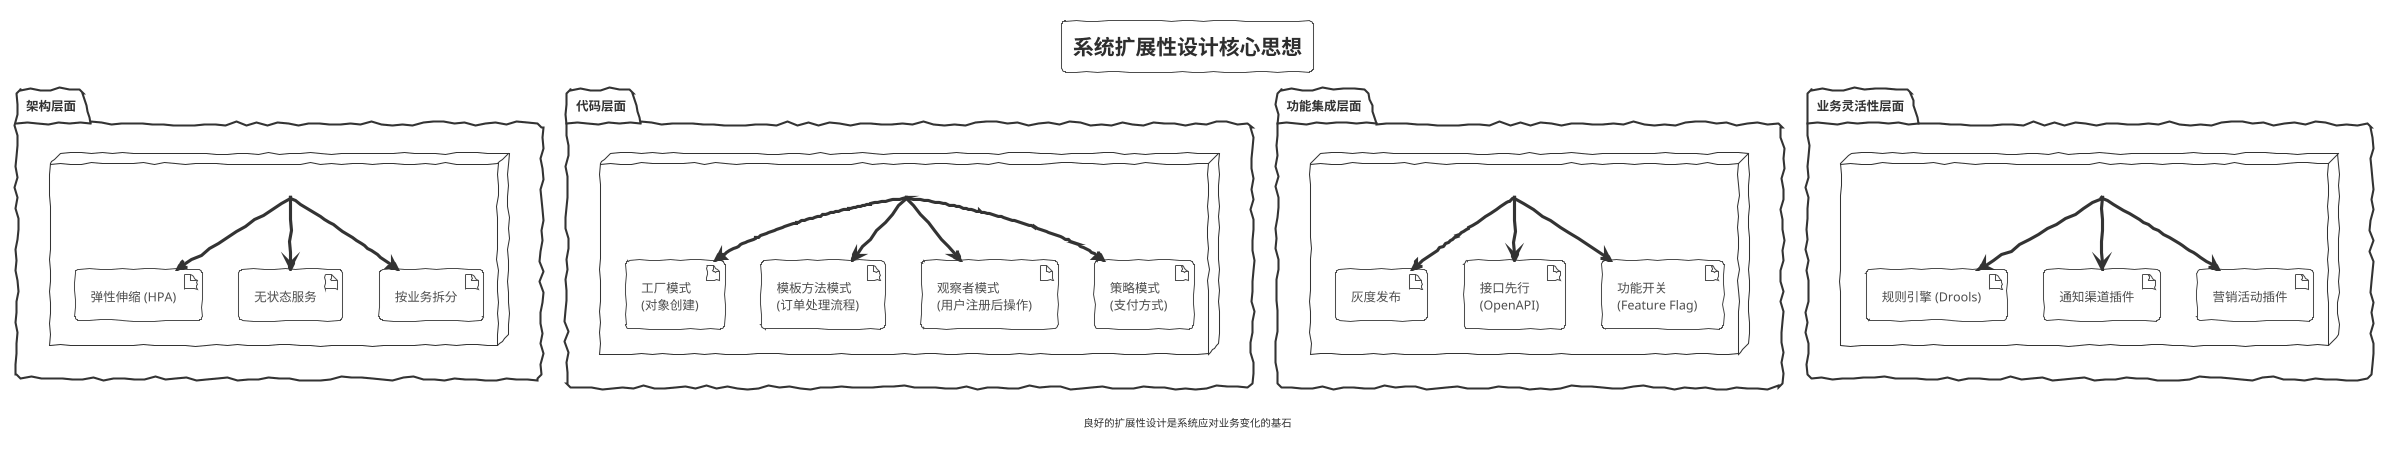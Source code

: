@startuml 扩展性设计

!theme sketchy-outline

title 系统扩展性设计核心思想

package "架构层面" {
  node "微服务架构" as MS {
    artifact "按业务拆分" as BizSplit
    artifact "无状态服务" as Stateless
    artifact "弹性伸缩 (HPA)" as HPA
  }
}

package "代码层面" {
  node "设计模式" as Patterns {
    artifact "策略模式\n(支付方式)" as Strategy
    artifact "观察者模式\n(用户注册后操作)" as Observer
    artifact "模板方法模式\n(订单处理流程)" as Template
    artifact "工厂模式\n(对象创建)" as Factory
  }
}

package "功能集成层面" {
    node "新功能" as NewFeature {
        artifact "功能开关\n(Feature Flag)" as FeatureFlag
        artifact "接口先行\n(OpenAPI)" as ApiFirst
        artifact "灰度发布" as Canary
    }
}

package "业务灵活性层面" {
    node "插件化/规则化" as Plugin {
        artifact "营销活动插件" as MarketingPlugin
        artifact "通知渠道插件" as NotifyPlugin
        artifact "规则引擎 (Drools)" as RuleEngine
    }
}

MS --> BizSplit
MS --> Stateless
MS --> HPA

Patterns --> Strategy
Patterns --> Observer
Patterns --> Template
Patterns --> Factory

NewFeature --> FeatureFlag
NewFeature --> ApiFirst
NewFeature --> Canary

Plugin --> MarketingPlugin
Plugin --> NotifyPlugin
Plugin --> RuleEngine

' 全局关系
center footer "良好的扩展性设计是系统应对业务变化的基石"

@enduml 